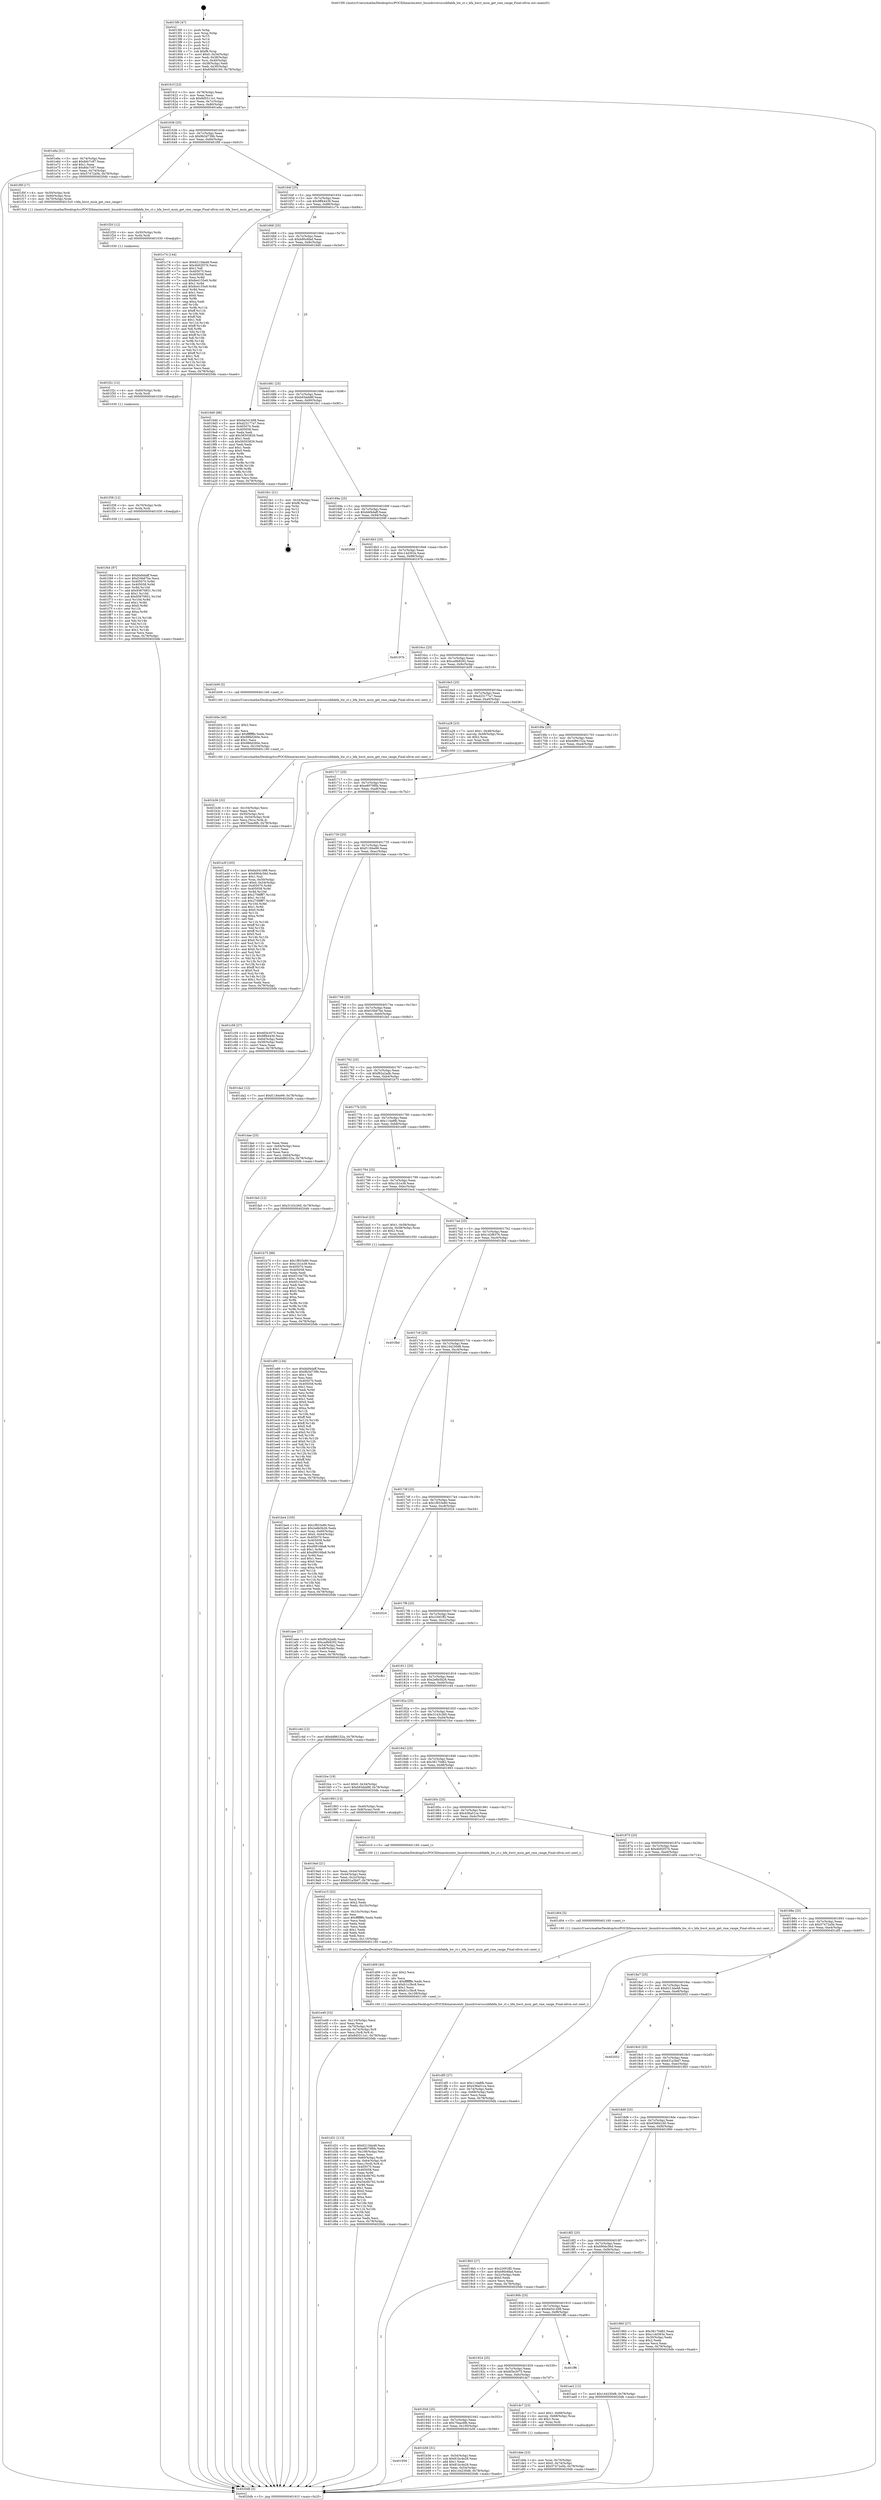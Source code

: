 digraph "0x4015f0" {
  label = "0x4015f0 (/mnt/c/Users/mathe/Desktop/tcc/POCII/binaries/extr_linuxdriversscsibfabfa_hw_ct.c_bfa_hwct_msix_get_rme_range_Final-ollvm.out::main(0))"
  labelloc = "t"
  node[shape=record]

  Entry [label="",width=0.3,height=0.3,shape=circle,fillcolor=black,style=filled]
  "0x40161f" [label="{
     0x40161f [23]\l
     | [instrs]\l
     &nbsp;&nbsp;0x40161f \<+3\>: mov -0x78(%rbp),%eax\l
     &nbsp;&nbsp;0x401622 \<+2\>: mov %eax,%ecx\l
     &nbsp;&nbsp;0x401624 \<+6\>: sub $0x8d5511e1,%ecx\l
     &nbsp;&nbsp;0x40162a \<+3\>: mov %eax,-0x7c(%rbp)\l
     &nbsp;&nbsp;0x40162d \<+3\>: mov %ecx,-0x80(%rbp)\l
     &nbsp;&nbsp;0x401630 \<+6\>: je 0000000000401e6a \<main+0x87a\>\l
  }"]
  "0x401e6a" [label="{
     0x401e6a [31]\l
     | [instrs]\l
     &nbsp;&nbsp;0x401e6a \<+3\>: mov -0x74(%rbp),%eax\l
     &nbsp;&nbsp;0x401e6d \<+5\>: add $0x8dc7c87,%eax\l
     &nbsp;&nbsp;0x401e72 \<+3\>: add $0x1,%eax\l
     &nbsp;&nbsp;0x401e75 \<+5\>: sub $0x8dc7c87,%eax\l
     &nbsp;&nbsp;0x401e7a \<+3\>: mov %eax,-0x74(%rbp)\l
     &nbsp;&nbsp;0x401e7d \<+7\>: movl $0x57472a5b,-0x78(%rbp)\l
     &nbsp;&nbsp;0x401e84 \<+5\>: jmp 00000000004020db \<main+0xaeb\>\l
  }"]
  "0x401636" [label="{
     0x401636 [25]\l
     | [instrs]\l
     &nbsp;&nbsp;0x401636 \<+5\>: jmp 000000000040163b \<main+0x4b\>\l
     &nbsp;&nbsp;0x40163b \<+3\>: mov -0x7c(%rbp),%eax\l
     &nbsp;&nbsp;0x40163e \<+5\>: sub $0x9b3d739b,%eax\l
     &nbsp;&nbsp;0x401643 \<+6\>: mov %eax,-0x84(%rbp)\l
     &nbsp;&nbsp;0x401649 \<+6\>: je 0000000000401f0f \<main+0x91f\>\l
  }"]
  Exit [label="",width=0.3,height=0.3,shape=circle,fillcolor=black,style=filled,peripheries=2]
  "0x401f0f" [label="{
     0x401f0f [17]\l
     | [instrs]\l
     &nbsp;&nbsp;0x401f0f \<+4\>: mov -0x50(%rbp),%rdi\l
     &nbsp;&nbsp;0x401f13 \<+4\>: mov -0x60(%rbp),%rsi\l
     &nbsp;&nbsp;0x401f17 \<+4\>: mov -0x70(%rbp),%rdx\l
     &nbsp;&nbsp;0x401f1b \<+5\>: call 00000000004015c0 \<bfa_hwct_msix_get_rme_range\>\l
     | [calls]\l
     &nbsp;&nbsp;0x4015c0 \{1\} (/mnt/c/Users/mathe/Desktop/tcc/POCII/binaries/extr_linuxdriversscsibfabfa_hw_ct.c_bfa_hwct_msix_get_rme_range_Final-ollvm.out::bfa_hwct_msix_get_rme_range)\l
  }"]
  "0x40164f" [label="{
     0x40164f [25]\l
     | [instrs]\l
     &nbsp;&nbsp;0x40164f \<+5\>: jmp 0000000000401654 \<main+0x64\>\l
     &nbsp;&nbsp;0x401654 \<+3\>: mov -0x7c(%rbp),%eax\l
     &nbsp;&nbsp;0x401657 \<+5\>: sub $0x9ff44439,%eax\l
     &nbsp;&nbsp;0x40165c \<+6\>: mov %eax,-0x88(%rbp)\l
     &nbsp;&nbsp;0x401662 \<+6\>: je 0000000000401c74 \<main+0x684\>\l
  }"]
  "0x401f44" [label="{
     0x401f44 [97]\l
     | [instrs]\l
     &nbsp;&nbsp;0x401f44 \<+5\>: mov $0xbbf4daff,%eax\l
     &nbsp;&nbsp;0x401f49 \<+5\>: mov $0xf16b67be,%ecx\l
     &nbsp;&nbsp;0x401f4e \<+8\>: mov 0x405070,%r8d\l
     &nbsp;&nbsp;0x401f56 \<+8\>: mov 0x405058,%r9d\l
     &nbsp;&nbsp;0x401f5e \<+3\>: mov %r8d,%r10d\l
     &nbsp;&nbsp;0x401f61 \<+7\>: add $0x93870851,%r10d\l
     &nbsp;&nbsp;0x401f68 \<+4\>: sub $0x1,%r10d\l
     &nbsp;&nbsp;0x401f6c \<+7\>: sub $0x93870851,%r10d\l
     &nbsp;&nbsp;0x401f73 \<+4\>: imul %r10d,%r8d\l
     &nbsp;&nbsp;0x401f77 \<+4\>: and $0x1,%r8d\l
     &nbsp;&nbsp;0x401f7b \<+4\>: cmp $0x0,%r8d\l
     &nbsp;&nbsp;0x401f7f \<+4\>: sete %r11b\l
     &nbsp;&nbsp;0x401f83 \<+4\>: cmp $0xa,%r9d\l
     &nbsp;&nbsp;0x401f87 \<+3\>: setl %bl\l
     &nbsp;&nbsp;0x401f8a \<+3\>: mov %r11b,%r14b\l
     &nbsp;&nbsp;0x401f8d \<+3\>: and %bl,%r14b\l
     &nbsp;&nbsp;0x401f90 \<+3\>: xor %bl,%r11b\l
     &nbsp;&nbsp;0x401f93 \<+3\>: or %r11b,%r14b\l
     &nbsp;&nbsp;0x401f96 \<+4\>: test $0x1,%r14b\l
     &nbsp;&nbsp;0x401f9a \<+3\>: cmovne %ecx,%eax\l
     &nbsp;&nbsp;0x401f9d \<+3\>: mov %eax,-0x78(%rbp)\l
     &nbsp;&nbsp;0x401fa0 \<+5\>: jmp 00000000004020db \<main+0xaeb\>\l
  }"]
  "0x401c74" [label="{
     0x401c74 [144]\l
     | [instrs]\l
     &nbsp;&nbsp;0x401c74 \<+5\>: mov $0x6213da48,%eax\l
     &nbsp;&nbsp;0x401c79 \<+5\>: mov $0x4b92f37b,%ecx\l
     &nbsp;&nbsp;0x401c7e \<+2\>: mov $0x1,%dl\l
     &nbsp;&nbsp;0x401c80 \<+7\>: mov 0x405070,%esi\l
     &nbsp;&nbsp;0x401c87 \<+7\>: mov 0x405058,%edi\l
     &nbsp;&nbsp;0x401c8e \<+3\>: mov %esi,%r8d\l
     &nbsp;&nbsp;0x401c91 \<+7\>: sub $0x8e4155e9,%r8d\l
     &nbsp;&nbsp;0x401c98 \<+4\>: sub $0x1,%r8d\l
     &nbsp;&nbsp;0x401c9c \<+7\>: add $0x8e4155e9,%r8d\l
     &nbsp;&nbsp;0x401ca3 \<+4\>: imul %r8d,%esi\l
     &nbsp;&nbsp;0x401ca7 \<+3\>: and $0x1,%esi\l
     &nbsp;&nbsp;0x401caa \<+3\>: cmp $0x0,%esi\l
     &nbsp;&nbsp;0x401cad \<+4\>: sete %r9b\l
     &nbsp;&nbsp;0x401cb1 \<+3\>: cmp $0xa,%edi\l
     &nbsp;&nbsp;0x401cb4 \<+4\>: setl %r10b\l
     &nbsp;&nbsp;0x401cb8 \<+3\>: mov %r9b,%r11b\l
     &nbsp;&nbsp;0x401cbb \<+4\>: xor $0xff,%r11b\l
     &nbsp;&nbsp;0x401cbf \<+3\>: mov %r10b,%bl\l
     &nbsp;&nbsp;0x401cc2 \<+3\>: xor $0xff,%bl\l
     &nbsp;&nbsp;0x401cc5 \<+3\>: xor $0x1,%dl\l
     &nbsp;&nbsp;0x401cc8 \<+3\>: mov %r11b,%r14b\l
     &nbsp;&nbsp;0x401ccb \<+4\>: and $0xff,%r14b\l
     &nbsp;&nbsp;0x401ccf \<+3\>: and %dl,%r9b\l
     &nbsp;&nbsp;0x401cd2 \<+3\>: mov %bl,%r15b\l
     &nbsp;&nbsp;0x401cd5 \<+4\>: and $0xff,%r15b\l
     &nbsp;&nbsp;0x401cd9 \<+3\>: and %dl,%r10b\l
     &nbsp;&nbsp;0x401cdc \<+3\>: or %r9b,%r14b\l
     &nbsp;&nbsp;0x401cdf \<+3\>: or %r10b,%r15b\l
     &nbsp;&nbsp;0x401ce2 \<+3\>: xor %r15b,%r14b\l
     &nbsp;&nbsp;0x401ce5 \<+3\>: or %bl,%r11b\l
     &nbsp;&nbsp;0x401ce8 \<+4\>: xor $0xff,%r11b\l
     &nbsp;&nbsp;0x401cec \<+3\>: or $0x1,%dl\l
     &nbsp;&nbsp;0x401cef \<+3\>: and %dl,%r11b\l
     &nbsp;&nbsp;0x401cf2 \<+3\>: or %r11b,%r14b\l
     &nbsp;&nbsp;0x401cf5 \<+4\>: test $0x1,%r14b\l
     &nbsp;&nbsp;0x401cf9 \<+3\>: cmovne %ecx,%eax\l
     &nbsp;&nbsp;0x401cfc \<+3\>: mov %eax,-0x78(%rbp)\l
     &nbsp;&nbsp;0x401cff \<+5\>: jmp 00000000004020db \<main+0xaeb\>\l
  }"]
  "0x401668" [label="{
     0x401668 [25]\l
     | [instrs]\l
     &nbsp;&nbsp;0x401668 \<+5\>: jmp 000000000040166d \<main+0x7d\>\l
     &nbsp;&nbsp;0x40166d \<+3\>: mov -0x7c(%rbp),%eax\l
     &nbsp;&nbsp;0x401670 \<+5\>: sub $0xb90c6fad,%eax\l
     &nbsp;&nbsp;0x401675 \<+6\>: mov %eax,-0x8c(%rbp)\l
     &nbsp;&nbsp;0x40167b \<+6\>: je 00000000004019d0 \<main+0x3e0\>\l
  }"]
  "0x401f38" [label="{
     0x401f38 [12]\l
     | [instrs]\l
     &nbsp;&nbsp;0x401f38 \<+4\>: mov -0x70(%rbp),%rdx\l
     &nbsp;&nbsp;0x401f3c \<+3\>: mov %rdx,%rdi\l
     &nbsp;&nbsp;0x401f3f \<+5\>: call 0000000000401030 \<free@plt\>\l
     | [calls]\l
     &nbsp;&nbsp;0x401030 \{1\} (unknown)\l
  }"]
  "0x4019d0" [label="{
     0x4019d0 [88]\l
     | [instrs]\l
     &nbsp;&nbsp;0x4019d0 \<+5\>: mov $0x6a541498,%eax\l
     &nbsp;&nbsp;0x4019d5 \<+5\>: mov $0xd23177a7,%ecx\l
     &nbsp;&nbsp;0x4019da \<+7\>: mov 0x405070,%edx\l
     &nbsp;&nbsp;0x4019e1 \<+7\>: mov 0x405058,%esi\l
     &nbsp;&nbsp;0x4019e8 \<+2\>: mov %edx,%edi\l
     &nbsp;&nbsp;0x4019ea \<+6\>: add $0x56503829,%edi\l
     &nbsp;&nbsp;0x4019f0 \<+3\>: sub $0x1,%edi\l
     &nbsp;&nbsp;0x4019f3 \<+6\>: sub $0x56503829,%edi\l
     &nbsp;&nbsp;0x4019f9 \<+3\>: imul %edi,%edx\l
     &nbsp;&nbsp;0x4019fc \<+3\>: and $0x1,%edx\l
     &nbsp;&nbsp;0x4019ff \<+3\>: cmp $0x0,%edx\l
     &nbsp;&nbsp;0x401a02 \<+4\>: sete %r8b\l
     &nbsp;&nbsp;0x401a06 \<+3\>: cmp $0xa,%esi\l
     &nbsp;&nbsp;0x401a09 \<+4\>: setl %r9b\l
     &nbsp;&nbsp;0x401a0d \<+3\>: mov %r8b,%r10b\l
     &nbsp;&nbsp;0x401a10 \<+3\>: and %r9b,%r10b\l
     &nbsp;&nbsp;0x401a13 \<+3\>: xor %r9b,%r8b\l
     &nbsp;&nbsp;0x401a16 \<+3\>: or %r8b,%r10b\l
     &nbsp;&nbsp;0x401a19 \<+4\>: test $0x1,%r10b\l
     &nbsp;&nbsp;0x401a1d \<+3\>: cmovne %ecx,%eax\l
     &nbsp;&nbsp;0x401a20 \<+3\>: mov %eax,-0x78(%rbp)\l
     &nbsp;&nbsp;0x401a23 \<+5\>: jmp 00000000004020db \<main+0xaeb\>\l
  }"]
  "0x401681" [label="{
     0x401681 [25]\l
     | [instrs]\l
     &nbsp;&nbsp;0x401681 \<+5\>: jmp 0000000000401686 \<main+0x96\>\l
     &nbsp;&nbsp;0x401686 \<+3\>: mov -0x7c(%rbp),%eax\l
     &nbsp;&nbsp;0x401689 \<+5\>: sub $0xb93ddd8f,%eax\l
     &nbsp;&nbsp;0x40168e \<+6\>: mov %eax,-0x90(%rbp)\l
     &nbsp;&nbsp;0x401694 \<+6\>: je 0000000000401fe1 \<main+0x9f1\>\l
  }"]
  "0x401f2c" [label="{
     0x401f2c [12]\l
     | [instrs]\l
     &nbsp;&nbsp;0x401f2c \<+4\>: mov -0x60(%rbp),%rdx\l
     &nbsp;&nbsp;0x401f30 \<+3\>: mov %rdx,%rdi\l
     &nbsp;&nbsp;0x401f33 \<+5\>: call 0000000000401030 \<free@plt\>\l
     | [calls]\l
     &nbsp;&nbsp;0x401030 \{1\} (unknown)\l
  }"]
  "0x401fe1" [label="{
     0x401fe1 [21]\l
     | [instrs]\l
     &nbsp;&nbsp;0x401fe1 \<+3\>: mov -0x34(%rbp),%eax\l
     &nbsp;&nbsp;0x401fe4 \<+7\>: add $0xf8,%rsp\l
     &nbsp;&nbsp;0x401feb \<+1\>: pop %rbx\l
     &nbsp;&nbsp;0x401fec \<+2\>: pop %r12\l
     &nbsp;&nbsp;0x401fee \<+2\>: pop %r13\l
     &nbsp;&nbsp;0x401ff0 \<+2\>: pop %r14\l
     &nbsp;&nbsp;0x401ff2 \<+2\>: pop %r15\l
     &nbsp;&nbsp;0x401ff4 \<+1\>: pop %rbp\l
     &nbsp;&nbsp;0x401ff5 \<+1\>: ret\l
  }"]
  "0x40169a" [label="{
     0x40169a [25]\l
     | [instrs]\l
     &nbsp;&nbsp;0x40169a \<+5\>: jmp 000000000040169f \<main+0xaf\>\l
     &nbsp;&nbsp;0x40169f \<+3\>: mov -0x7c(%rbp),%eax\l
     &nbsp;&nbsp;0x4016a2 \<+5\>: sub $0xbbf4daff,%eax\l
     &nbsp;&nbsp;0x4016a7 \<+6\>: mov %eax,-0x94(%rbp)\l
     &nbsp;&nbsp;0x4016ad \<+6\>: je 000000000040209f \<main+0xaaf\>\l
  }"]
  "0x401f20" [label="{
     0x401f20 [12]\l
     | [instrs]\l
     &nbsp;&nbsp;0x401f20 \<+4\>: mov -0x50(%rbp),%rdx\l
     &nbsp;&nbsp;0x401f24 \<+3\>: mov %rdx,%rdi\l
     &nbsp;&nbsp;0x401f27 \<+5\>: call 0000000000401030 \<free@plt\>\l
     | [calls]\l
     &nbsp;&nbsp;0x401030 \{1\} (unknown)\l
  }"]
  "0x40209f" [label="{
     0x40209f\l
  }", style=dashed]
  "0x4016b3" [label="{
     0x4016b3 [25]\l
     | [instrs]\l
     &nbsp;&nbsp;0x4016b3 \<+5\>: jmp 00000000004016b8 \<main+0xc8\>\l
     &nbsp;&nbsp;0x4016b8 \<+3\>: mov -0x7c(%rbp),%eax\l
     &nbsp;&nbsp;0x4016bb \<+5\>: sub $0xc14d363e,%eax\l
     &nbsp;&nbsp;0x4016c0 \<+6\>: mov %eax,-0x98(%rbp)\l
     &nbsp;&nbsp;0x4016c6 \<+6\>: je 000000000040197b \<main+0x38b\>\l
  }"]
  "0x401e49" [label="{
     0x401e49 [33]\l
     | [instrs]\l
     &nbsp;&nbsp;0x401e49 \<+6\>: mov -0x110(%rbp),%ecx\l
     &nbsp;&nbsp;0x401e4f \<+3\>: imul %eax,%ecx\l
     &nbsp;&nbsp;0x401e52 \<+4\>: mov -0x70(%rbp),%r8\l
     &nbsp;&nbsp;0x401e56 \<+4\>: movslq -0x74(%rbp),%r9\l
     &nbsp;&nbsp;0x401e5a \<+4\>: mov %ecx,(%r8,%r9,4)\l
     &nbsp;&nbsp;0x401e5e \<+7\>: movl $0x8d5511e1,-0x78(%rbp)\l
     &nbsp;&nbsp;0x401e65 \<+5\>: jmp 00000000004020db \<main+0xaeb\>\l
  }"]
  "0x40197b" [label="{
     0x40197b\l
  }", style=dashed]
  "0x4016cc" [label="{
     0x4016cc [25]\l
     | [instrs]\l
     &nbsp;&nbsp;0x4016cc \<+5\>: jmp 00000000004016d1 \<main+0xe1\>\l
     &nbsp;&nbsp;0x4016d1 \<+3\>: mov -0x7c(%rbp),%eax\l
     &nbsp;&nbsp;0x4016d4 \<+5\>: sub $0xca9b8292,%eax\l
     &nbsp;&nbsp;0x4016d9 \<+6\>: mov %eax,-0x9c(%rbp)\l
     &nbsp;&nbsp;0x4016df \<+6\>: je 0000000000401b09 \<main+0x519\>\l
  }"]
  "0x401e15" [label="{
     0x401e15 [52]\l
     | [instrs]\l
     &nbsp;&nbsp;0x401e15 \<+2\>: xor %ecx,%ecx\l
     &nbsp;&nbsp;0x401e17 \<+5\>: mov $0x2,%edx\l
     &nbsp;&nbsp;0x401e1c \<+6\>: mov %edx,-0x10c(%rbp)\l
     &nbsp;&nbsp;0x401e22 \<+1\>: cltd\l
     &nbsp;&nbsp;0x401e23 \<+6\>: mov -0x10c(%rbp),%esi\l
     &nbsp;&nbsp;0x401e29 \<+2\>: idiv %esi\l
     &nbsp;&nbsp;0x401e2b \<+6\>: imul $0xfffffffe,%edx,%edx\l
     &nbsp;&nbsp;0x401e31 \<+2\>: mov %ecx,%edi\l
     &nbsp;&nbsp;0x401e33 \<+2\>: sub %edx,%edi\l
     &nbsp;&nbsp;0x401e35 \<+2\>: mov %ecx,%edx\l
     &nbsp;&nbsp;0x401e37 \<+3\>: sub $0x1,%edx\l
     &nbsp;&nbsp;0x401e3a \<+2\>: add %edx,%edi\l
     &nbsp;&nbsp;0x401e3c \<+2\>: sub %edi,%ecx\l
     &nbsp;&nbsp;0x401e3e \<+6\>: mov %ecx,-0x110(%rbp)\l
     &nbsp;&nbsp;0x401e44 \<+5\>: call 0000000000401160 \<next_i\>\l
     | [calls]\l
     &nbsp;&nbsp;0x401160 \{1\} (/mnt/c/Users/mathe/Desktop/tcc/POCII/binaries/extr_linuxdriversscsibfabfa_hw_ct.c_bfa_hwct_msix_get_rme_range_Final-ollvm.out::next_i)\l
  }"]
  "0x401b09" [label="{
     0x401b09 [5]\l
     | [instrs]\l
     &nbsp;&nbsp;0x401b09 \<+5\>: call 0000000000401160 \<next_i\>\l
     | [calls]\l
     &nbsp;&nbsp;0x401160 \{1\} (/mnt/c/Users/mathe/Desktop/tcc/POCII/binaries/extr_linuxdriversscsibfabfa_hw_ct.c_bfa_hwct_msix_get_rme_range_Final-ollvm.out::next_i)\l
  }"]
  "0x4016e5" [label="{
     0x4016e5 [25]\l
     | [instrs]\l
     &nbsp;&nbsp;0x4016e5 \<+5\>: jmp 00000000004016ea \<main+0xfa\>\l
     &nbsp;&nbsp;0x4016ea \<+3\>: mov -0x7c(%rbp),%eax\l
     &nbsp;&nbsp;0x4016ed \<+5\>: sub $0xd23177a7,%eax\l
     &nbsp;&nbsp;0x4016f2 \<+6\>: mov %eax,-0xa0(%rbp)\l
     &nbsp;&nbsp;0x4016f8 \<+6\>: je 0000000000401a28 \<main+0x438\>\l
  }"]
  "0x401dde" [label="{
     0x401dde [23]\l
     | [instrs]\l
     &nbsp;&nbsp;0x401dde \<+4\>: mov %rax,-0x70(%rbp)\l
     &nbsp;&nbsp;0x401de2 \<+7\>: movl $0x0,-0x74(%rbp)\l
     &nbsp;&nbsp;0x401de9 \<+7\>: movl $0x57472a5b,-0x78(%rbp)\l
     &nbsp;&nbsp;0x401df0 \<+5\>: jmp 00000000004020db \<main+0xaeb\>\l
  }"]
  "0x401a28" [label="{
     0x401a28 [23]\l
     | [instrs]\l
     &nbsp;&nbsp;0x401a28 \<+7\>: movl $0x1,-0x48(%rbp)\l
     &nbsp;&nbsp;0x401a2f \<+4\>: movslq -0x48(%rbp),%rax\l
     &nbsp;&nbsp;0x401a33 \<+4\>: shl $0x2,%rax\l
     &nbsp;&nbsp;0x401a37 \<+3\>: mov %rax,%rdi\l
     &nbsp;&nbsp;0x401a3a \<+5\>: call 0000000000401050 \<malloc@plt\>\l
     | [calls]\l
     &nbsp;&nbsp;0x401050 \{1\} (unknown)\l
  }"]
  "0x4016fe" [label="{
     0x4016fe [25]\l
     | [instrs]\l
     &nbsp;&nbsp;0x4016fe \<+5\>: jmp 0000000000401703 \<main+0x113\>\l
     &nbsp;&nbsp;0x401703 \<+3\>: mov -0x7c(%rbp),%eax\l
     &nbsp;&nbsp;0x401706 \<+5\>: sub $0xdd86152a,%eax\l
     &nbsp;&nbsp;0x40170b \<+6\>: mov %eax,-0xa4(%rbp)\l
     &nbsp;&nbsp;0x401711 \<+6\>: je 0000000000401c59 \<main+0x669\>\l
  }"]
  "0x401d31" [label="{
     0x401d31 [113]\l
     | [instrs]\l
     &nbsp;&nbsp;0x401d31 \<+5\>: mov $0x6213da48,%ecx\l
     &nbsp;&nbsp;0x401d36 \<+5\>: mov $0xe8070f0b,%edx\l
     &nbsp;&nbsp;0x401d3b \<+6\>: mov -0x108(%rbp),%esi\l
     &nbsp;&nbsp;0x401d41 \<+3\>: imul %eax,%esi\l
     &nbsp;&nbsp;0x401d44 \<+4\>: mov -0x60(%rbp),%rdi\l
     &nbsp;&nbsp;0x401d48 \<+4\>: movslq -0x64(%rbp),%r8\l
     &nbsp;&nbsp;0x401d4c \<+4\>: mov %esi,(%rdi,%r8,4)\l
     &nbsp;&nbsp;0x401d50 \<+7\>: mov 0x405070,%eax\l
     &nbsp;&nbsp;0x401d57 \<+7\>: mov 0x405058,%esi\l
     &nbsp;&nbsp;0x401d5e \<+3\>: mov %eax,%r9d\l
     &nbsp;&nbsp;0x401d61 \<+7\>: sub $0x54c6b762,%r9d\l
     &nbsp;&nbsp;0x401d68 \<+4\>: sub $0x1,%r9d\l
     &nbsp;&nbsp;0x401d6c \<+7\>: add $0x54c6b762,%r9d\l
     &nbsp;&nbsp;0x401d73 \<+4\>: imul %r9d,%eax\l
     &nbsp;&nbsp;0x401d77 \<+3\>: and $0x1,%eax\l
     &nbsp;&nbsp;0x401d7a \<+3\>: cmp $0x0,%eax\l
     &nbsp;&nbsp;0x401d7d \<+4\>: sete %r10b\l
     &nbsp;&nbsp;0x401d81 \<+3\>: cmp $0xa,%esi\l
     &nbsp;&nbsp;0x401d84 \<+4\>: setl %r11b\l
     &nbsp;&nbsp;0x401d88 \<+3\>: mov %r10b,%bl\l
     &nbsp;&nbsp;0x401d8b \<+3\>: and %r11b,%bl\l
     &nbsp;&nbsp;0x401d8e \<+3\>: xor %r11b,%r10b\l
     &nbsp;&nbsp;0x401d91 \<+3\>: or %r10b,%bl\l
     &nbsp;&nbsp;0x401d94 \<+3\>: test $0x1,%bl\l
     &nbsp;&nbsp;0x401d97 \<+3\>: cmovne %edx,%ecx\l
     &nbsp;&nbsp;0x401d9a \<+3\>: mov %ecx,-0x78(%rbp)\l
     &nbsp;&nbsp;0x401d9d \<+5\>: jmp 00000000004020db \<main+0xaeb\>\l
  }"]
  "0x401c59" [label="{
     0x401c59 [27]\l
     | [instrs]\l
     &nbsp;&nbsp;0x401c59 \<+5\>: mov $0x6f3e3075,%eax\l
     &nbsp;&nbsp;0x401c5e \<+5\>: mov $0x9ff44439,%ecx\l
     &nbsp;&nbsp;0x401c63 \<+3\>: mov -0x64(%rbp),%edx\l
     &nbsp;&nbsp;0x401c66 \<+3\>: cmp -0x58(%rbp),%edx\l
     &nbsp;&nbsp;0x401c69 \<+3\>: cmovl %ecx,%eax\l
     &nbsp;&nbsp;0x401c6c \<+3\>: mov %eax,-0x78(%rbp)\l
     &nbsp;&nbsp;0x401c6f \<+5\>: jmp 00000000004020db \<main+0xaeb\>\l
  }"]
  "0x401717" [label="{
     0x401717 [25]\l
     | [instrs]\l
     &nbsp;&nbsp;0x401717 \<+5\>: jmp 000000000040171c \<main+0x12c\>\l
     &nbsp;&nbsp;0x40171c \<+3\>: mov -0x7c(%rbp),%eax\l
     &nbsp;&nbsp;0x40171f \<+5\>: sub $0xe8070f0b,%eax\l
     &nbsp;&nbsp;0x401724 \<+6\>: mov %eax,-0xa8(%rbp)\l
     &nbsp;&nbsp;0x40172a \<+6\>: je 0000000000401da2 \<main+0x7b2\>\l
  }"]
  "0x401d09" [label="{
     0x401d09 [40]\l
     | [instrs]\l
     &nbsp;&nbsp;0x401d09 \<+5\>: mov $0x2,%ecx\l
     &nbsp;&nbsp;0x401d0e \<+1\>: cltd\l
     &nbsp;&nbsp;0x401d0f \<+2\>: idiv %ecx\l
     &nbsp;&nbsp;0x401d11 \<+6\>: imul $0xfffffffe,%edx,%ecx\l
     &nbsp;&nbsp;0x401d17 \<+6\>: sub $0xfc1c3bc8,%ecx\l
     &nbsp;&nbsp;0x401d1d \<+3\>: add $0x1,%ecx\l
     &nbsp;&nbsp;0x401d20 \<+6\>: add $0xfc1c3bc8,%ecx\l
     &nbsp;&nbsp;0x401d26 \<+6\>: mov %ecx,-0x108(%rbp)\l
     &nbsp;&nbsp;0x401d2c \<+5\>: call 0000000000401160 \<next_i\>\l
     | [calls]\l
     &nbsp;&nbsp;0x401160 \{1\} (/mnt/c/Users/mathe/Desktop/tcc/POCII/binaries/extr_linuxdriversscsibfabfa_hw_ct.c_bfa_hwct_msix_get_rme_range_Final-ollvm.out::next_i)\l
  }"]
  "0x401da2" [label="{
     0x401da2 [12]\l
     | [instrs]\l
     &nbsp;&nbsp;0x401da2 \<+7\>: movl $0xf1184e99,-0x78(%rbp)\l
     &nbsp;&nbsp;0x401da9 \<+5\>: jmp 00000000004020db \<main+0xaeb\>\l
  }"]
  "0x401730" [label="{
     0x401730 [25]\l
     | [instrs]\l
     &nbsp;&nbsp;0x401730 \<+5\>: jmp 0000000000401735 \<main+0x145\>\l
     &nbsp;&nbsp;0x401735 \<+3\>: mov -0x7c(%rbp),%eax\l
     &nbsp;&nbsp;0x401738 \<+5\>: sub $0xf1184e99,%eax\l
     &nbsp;&nbsp;0x40173d \<+6\>: mov %eax,-0xac(%rbp)\l
     &nbsp;&nbsp;0x401743 \<+6\>: je 0000000000401dae \<main+0x7be\>\l
  }"]
  "0x401be4" [label="{
     0x401be4 [105]\l
     | [instrs]\l
     &nbsp;&nbsp;0x401be4 \<+5\>: mov $0x1f833e80,%ecx\l
     &nbsp;&nbsp;0x401be9 \<+5\>: mov $0x2e6b5b26,%edx\l
     &nbsp;&nbsp;0x401bee \<+4\>: mov %rax,-0x60(%rbp)\l
     &nbsp;&nbsp;0x401bf2 \<+7\>: movl $0x0,-0x64(%rbp)\l
     &nbsp;&nbsp;0x401bf9 \<+7\>: mov 0x405070,%esi\l
     &nbsp;&nbsp;0x401c00 \<+8\>: mov 0x405058,%r8d\l
     &nbsp;&nbsp;0x401c08 \<+3\>: mov %esi,%r9d\l
     &nbsp;&nbsp;0x401c0b \<+7\>: sub $0xd99168a8,%r9d\l
     &nbsp;&nbsp;0x401c12 \<+4\>: sub $0x1,%r9d\l
     &nbsp;&nbsp;0x401c16 \<+7\>: add $0xd99168a8,%r9d\l
     &nbsp;&nbsp;0x401c1d \<+4\>: imul %r9d,%esi\l
     &nbsp;&nbsp;0x401c21 \<+3\>: and $0x1,%esi\l
     &nbsp;&nbsp;0x401c24 \<+3\>: cmp $0x0,%esi\l
     &nbsp;&nbsp;0x401c27 \<+4\>: sete %r10b\l
     &nbsp;&nbsp;0x401c2b \<+4\>: cmp $0xa,%r8d\l
     &nbsp;&nbsp;0x401c2f \<+4\>: setl %r11b\l
     &nbsp;&nbsp;0x401c33 \<+3\>: mov %r10b,%bl\l
     &nbsp;&nbsp;0x401c36 \<+3\>: and %r11b,%bl\l
     &nbsp;&nbsp;0x401c39 \<+3\>: xor %r11b,%r10b\l
     &nbsp;&nbsp;0x401c3c \<+3\>: or %r10b,%bl\l
     &nbsp;&nbsp;0x401c3f \<+3\>: test $0x1,%bl\l
     &nbsp;&nbsp;0x401c42 \<+3\>: cmovne %edx,%ecx\l
     &nbsp;&nbsp;0x401c45 \<+3\>: mov %ecx,-0x78(%rbp)\l
     &nbsp;&nbsp;0x401c48 \<+5\>: jmp 00000000004020db \<main+0xaeb\>\l
  }"]
  "0x401dae" [label="{
     0x401dae [25]\l
     | [instrs]\l
     &nbsp;&nbsp;0x401dae \<+2\>: xor %eax,%eax\l
     &nbsp;&nbsp;0x401db0 \<+3\>: mov -0x64(%rbp),%ecx\l
     &nbsp;&nbsp;0x401db3 \<+3\>: sub $0x1,%eax\l
     &nbsp;&nbsp;0x401db6 \<+2\>: sub %eax,%ecx\l
     &nbsp;&nbsp;0x401db8 \<+3\>: mov %ecx,-0x64(%rbp)\l
     &nbsp;&nbsp;0x401dbb \<+7\>: movl $0xdd86152a,-0x78(%rbp)\l
     &nbsp;&nbsp;0x401dc2 \<+5\>: jmp 00000000004020db \<main+0xaeb\>\l
  }"]
  "0x401749" [label="{
     0x401749 [25]\l
     | [instrs]\l
     &nbsp;&nbsp;0x401749 \<+5\>: jmp 000000000040174e \<main+0x15e\>\l
     &nbsp;&nbsp;0x40174e \<+3\>: mov -0x7c(%rbp),%eax\l
     &nbsp;&nbsp;0x401751 \<+5\>: sub $0xf16b67be,%eax\l
     &nbsp;&nbsp;0x401756 \<+6\>: mov %eax,-0xb0(%rbp)\l
     &nbsp;&nbsp;0x40175c \<+6\>: je 0000000000401fa5 \<main+0x9b5\>\l
  }"]
  "0x401956" [label="{
     0x401956\l
  }", style=dashed]
  "0x401fa5" [label="{
     0x401fa5 [12]\l
     | [instrs]\l
     &nbsp;&nbsp;0x401fa5 \<+7\>: movl $0x3143c260,-0x78(%rbp)\l
     &nbsp;&nbsp;0x401fac \<+5\>: jmp 00000000004020db \<main+0xaeb\>\l
  }"]
  "0x401762" [label="{
     0x401762 [25]\l
     | [instrs]\l
     &nbsp;&nbsp;0x401762 \<+5\>: jmp 0000000000401767 \<main+0x177\>\l
     &nbsp;&nbsp;0x401767 \<+3\>: mov -0x7c(%rbp),%eax\l
     &nbsp;&nbsp;0x40176a \<+5\>: sub $0xf92a2adb,%eax\l
     &nbsp;&nbsp;0x40176f \<+6\>: mov %eax,-0xb4(%rbp)\l
     &nbsp;&nbsp;0x401775 \<+6\>: je 0000000000401b75 \<main+0x585\>\l
  }"]
  "0x401b56" [label="{
     0x401b56 [31]\l
     | [instrs]\l
     &nbsp;&nbsp;0x401b56 \<+3\>: mov -0x54(%rbp),%eax\l
     &nbsp;&nbsp;0x401b59 \<+5\>: sub $0x81bc4e28,%eax\l
     &nbsp;&nbsp;0x401b5e \<+3\>: add $0x1,%eax\l
     &nbsp;&nbsp;0x401b61 \<+5\>: add $0x81bc4e28,%eax\l
     &nbsp;&nbsp;0x401b66 \<+3\>: mov %eax,-0x54(%rbp)\l
     &nbsp;&nbsp;0x401b69 \<+7\>: movl $0x144230d8,-0x78(%rbp)\l
     &nbsp;&nbsp;0x401b70 \<+5\>: jmp 00000000004020db \<main+0xaeb\>\l
  }"]
  "0x401b75" [label="{
     0x401b75 [88]\l
     | [instrs]\l
     &nbsp;&nbsp;0x401b75 \<+5\>: mov $0x1f833e80,%eax\l
     &nbsp;&nbsp;0x401b7a \<+5\>: mov $0xc1b1e38,%ecx\l
     &nbsp;&nbsp;0x401b7f \<+7\>: mov 0x405070,%edx\l
     &nbsp;&nbsp;0x401b86 \<+7\>: mov 0x405058,%esi\l
     &nbsp;&nbsp;0x401b8d \<+2\>: mov %edx,%edi\l
     &nbsp;&nbsp;0x401b8f \<+6\>: add $0x6510e75b,%edi\l
     &nbsp;&nbsp;0x401b95 \<+3\>: sub $0x1,%edi\l
     &nbsp;&nbsp;0x401b98 \<+6\>: sub $0x6510e75b,%edi\l
     &nbsp;&nbsp;0x401b9e \<+3\>: imul %edi,%edx\l
     &nbsp;&nbsp;0x401ba1 \<+3\>: and $0x1,%edx\l
     &nbsp;&nbsp;0x401ba4 \<+3\>: cmp $0x0,%edx\l
     &nbsp;&nbsp;0x401ba7 \<+4\>: sete %r8b\l
     &nbsp;&nbsp;0x401bab \<+3\>: cmp $0xa,%esi\l
     &nbsp;&nbsp;0x401bae \<+4\>: setl %r9b\l
     &nbsp;&nbsp;0x401bb2 \<+3\>: mov %r8b,%r10b\l
     &nbsp;&nbsp;0x401bb5 \<+3\>: and %r9b,%r10b\l
     &nbsp;&nbsp;0x401bb8 \<+3\>: xor %r9b,%r8b\l
     &nbsp;&nbsp;0x401bbb \<+3\>: or %r8b,%r10b\l
     &nbsp;&nbsp;0x401bbe \<+4\>: test $0x1,%r10b\l
     &nbsp;&nbsp;0x401bc2 \<+3\>: cmovne %ecx,%eax\l
     &nbsp;&nbsp;0x401bc5 \<+3\>: mov %eax,-0x78(%rbp)\l
     &nbsp;&nbsp;0x401bc8 \<+5\>: jmp 00000000004020db \<main+0xaeb\>\l
  }"]
  "0x40177b" [label="{
     0x40177b [25]\l
     | [instrs]\l
     &nbsp;&nbsp;0x40177b \<+5\>: jmp 0000000000401780 \<main+0x190\>\l
     &nbsp;&nbsp;0x401780 \<+3\>: mov -0x7c(%rbp),%eax\l
     &nbsp;&nbsp;0x401783 \<+5\>: sub $0x114a8fb,%eax\l
     &nbsp;&nbsp;0x401788 \<+6\>: mov %eax,-0xb8(%rbp)\l
     &nbsp;&nbsp;0x40178e \<+6\>: je 0000000000401e89 \<main+0x899\>\l
  }"]
  "0x40193d" [label="{
     0x40193d [25]\l
     | [instrs]\l
     &nbsp;&nbsp;0x40193d \<+5\>: jmp 0000000000401942 \<main+0x352\>\l
     &nbsp;&nbsp;0x401942 \<+3\>: mov -0x7c(%rbp),%eax\l
     &nbsp;&nbsp;0x401945 \<+5\>: sub $0x75eac6fb,%eax\l
     &nbsp;&nbsp;0x40194a \<+6\>: mov %eax,-0x100(%rbp)\l
     &nbsp;&nbsp;0x401950 \<+6\>: je 0000000000401b56 \<main+0x566\>\l
  }"]
  "0x401e89" [label="{
     0x401e89 [134]\l
     | [instrs]\l
     &nbsp;&nbsp;0x401e89 \<+5\>: mov $0xbbf4daff,%eax\l
     &nbsp;&nbsp;0x401e8e \<+5\>: mov $0x9b3d739b,%ecx\l
     &nbsp;&nbsp;0x401e93 \<+2\>: mov $0x1,%dl\l
     &nbsp;&nbsp;0x401e95 \<+2\>: xor %esi,%esi\l
     &nbsp;&nbsp;0x401e97 \<+7\>: mov 0x405070,%edi\l
     &nbsp;&nbsp;0x401e9e \<+8\>: mov 0x405058,%r8d\l
     &nbsp;&nbsp;0x401ea6 \<+3\>: sub $0x1,%esi\l
     &nbsp;&nbsp;0x401ea9 \<+3\>: mov %edi,%r9d\l
     &nbsp;&nbsp;0x401eac \<+3\>: add %esi,%r9d\l
     &nbsp;&nbsp;0x401eaf \<+4\>: imul %r9d,%edi\l
     &nbsp;&nbsp;0x401eb3 \<+3\>: and $0x1,%edi\l
     &nbsp;&nbsp;0x401eb6 \<+3\>: cmp $0x0,%edi\l
     &nbsp;&nbsp;0x401eb9 \<+4\>: sete %r10b\l
     &nbsp;&nbsp;0x401ebd \<+4\>: cmp $0xa,%r8d\l
     &nbsp;&nbsp;0x401ec1 \<+4\>: setl %r11b\l
     &nbsp;&nbsp;0x401ec5 \<+3\>: mov %r10b,%bl\l
     &nbsp;&nbsp;0x401ec8 \<+3\>: xor $0xff,%bl\l
     &nbsp;&nbsp;0x401ecb \<+3\>: mov %r11b,%r14b\l
     &nbsp;&nbsp;0x401ece \<+4\>: xor $0xff,%r14b\l
     &nbsp;&nbsp;0x401ed2 \<+3\>: xor $0x0,%dl\l
     &nbsp;&nbsp;0x401ed5 \<+3\>: mov %bl,%r15b\l
     &nbsp;&nbsp;0x401ed8 \<+4\>: and $0x0,%r15b\l
     &nbsp;&nbsp;0x401edc \<+3\>: and %dl,%r10b\l
     &nbsp;&nbsp;0x401edf \<+3\>: mov %r14b,%r12b\l
     &nbsp;&nbsp;0x401ee2 \<+4\>: and $0x0,%r12b\l
     &nbsp;&nbsp;0x401ee6 \<+3\>: and %dl,%r11b\l
     &nbsp;&nbsp;0x401ee9 \<+3\>: or %r10b,%r15b\l
     &nbsp;&nbsp;0x401eec \<+3\>: or %r11b,%r12b\l
     &nbsp;&nbsp;0x401eef \<+3\>: xor %r12b,%r15b\l
     &nbsp;&nbsp;0x401ef2 \<+3\>: or %r14b,%bl\l
     &nbsp;&nbsp;0x401ef5 \<+3\>: xor $0xff,%bl\l
     &nbsp;&nbsp;0x401ef8 \<+3\>: or $0x0,%dl\l
     &nbsp;&nbsp;0x401efb \<+2\>: and %dl,%bl\l
     &nbsp;&nbsp;0x401efd \<+3\>: or %bl,%r15b\l
     &nbsp;&nbsp;0x401f00 \<+4\>: test $0x1,%r15b\l
     &nbsp;&nbsp;0x401f04 \<+3\>: cmovne %ecx,%eax\l
     &nbsp;&nbsp;0x401f07 \<+3\>: mov %eax,-0x78(%rbp)\l
     &nbsp;&nbsp;0x401f0a \<+5\>: jmp 00000000004020db \<main+0xaeb\>\l
  }"]
  "0x401794" [label="{
     0x401794 [25]\l
     | [instrs]\l
     &nbsp;&nbsp;0x401794 \<+5\>: jmp 0000000000401799 \<main+0x1a9\>\l
     &nbsp;&nbsp;0x401799 \<+3\>: mov -0x7c(%rbp),%eax\l
     &nbsp;&nbsp;0x40179c \<+5\>: sub $0xc1b1e38,%eax\l
     &nbsp;&nbsp;0x4017a1 \<+6\>: mov %eax,-0xbc(%rbp)\l
     &nbsp;&nbsp;0x4017a7 \<+6\>: je 0000000000401bcd \<main+0x5dd\>\l
  }"]
  "0x401dc7" [label="{
     0x401dc7 [23]\l
     | [instrs]\l
     &nbsp;&nbsp;0x401dc7 \<+7\>: movl $0x1,-0x68(%rbp)\l
     &nbsp;&nbsp;0x401dce \<+4\>: movslq -0x68(%rbp),%rax\l
     &nbsp;&nbsp;0x401dd2 \<+4\>: shl $0x2,%rax\l
     &nbsp;&nbsp;0x401dd6 \<+3\>: mov %rax,%rdi\l
     &nbsp;&nbsp;0x401dd9 \<+5\>: call 0000000000401050 \<malloc@plt\>\l
     | [calls]\l
     &nbsp;&nbsp;0x401050 \{1\} (unknown)\l
  }"]
  "0x401bcd" [label="{
     0x401bcd [23]\l
     | [instrs]\l
     &nbsp;&nbsp;0x401bcd \<+7\>: movl $0x1,-0x58(%rbp)\l
     &nbsp;&nbsp;0x401bd4 \<+4\>: movslq -0x58(%rbp),%rax\l
     &nbsp;&nbsp;0x401bd8 \<+4\>: shl $0x2,%rax\l
     &nbsp;&nbsp;0x401bdc \<+3\>: mov %rax,%rdi\l
     &nbsp;&nbsp;0x401bdf \<+5\>: call 0000000000401050 \<malloc@plt\>\l
     | [calls]\l
     &nbsp;&nbsp;0x401050 \{1\} (unknown)\l
  }"]
  "0x4017ad" [label="{
     0x4017ad [25]\l
     | [instrs]\l
     &nbsp;&nbsp;0x4017ad \<+5\>: jmp 00000000004017b2 \<main+0x1c2\>\l
     &nbsp;&nbsp;0x4017b2 \<+3\>: mov -0x7c(%rbp),%eax\l
     &nbsp;&nbsp;0x4017b5 \<+5\>: sub $0x142f8376,%eax\l
     &nbsp;&nbsp;0x4017ba \<+6\>: mov %eax,-0xc0(%rbp)\l
     &nbsp;&nbsp;0x4017c0 \<+6\>: je 0000000000401fbd \<main+0x9cd\>\l
  }"]
  "0x401924" [label="{
     0x401924 [25]\l
     | [instrs]\l
     &nbsp;&nbsp;0x401924 \<+5\>: jmp 0000000000401929 \<main+0x339\>\l
     &nbsp;&nbsp;0x401929 \<+3\>: mov -0x7c(%rbp),%eax\l
     &nbsp;&nbsp;0x40192c \<+5\>: sub $0x6f3e3075,%eax\l
     &nbsp;&nbsp;0x401931 \<+6\>: mov %eax,-0xfc(%rbp)\l
     &nbsp;&nbsp;0x401937 \<+6\>: je 0000000000401dc7 \<main+0x7d7\>\l
  }"]
  "0x401fbd" [label="{
     0x401fbd\l
  }", style=dashed]
  "0x4017c6" [label="{
     0x4017c6 [25]\l
     | [instrs]\l
     &nbsp;&nbsp;0x4017c6 \<+5\>: jmp 00000000004017cb \<main+0x1db\>\l
     &nbsp;&nbsp;0x4017cb \<+3\>: mov -0x7c(%rbp),%eax\l
     &nbsp;&nbsp;0x4017ce \<+5\>: sub $0x144230d8,%eax\l
     &nbsp;&nbsp;0x4017d3 \<+6\>: mov %eax,-0xc4(%rbp)\l
     &nbsp;&nbsp;0x4017d9 \<+6\>: je 0000000000401aee \<main+0x4fe\>\l
  }"]
  "0x401ff6" [label="{
     0x401ff6\l
  }", style=dashed]
  "0x401aee" [label="{
     0x401aee [27]\l
     | [instrs]\l
     &nbsp;&nbsp;0x401aee \<+5\>: mov $0xf92a2adb,%eax\l
     &nbsp;&nbsp;0x401af3 \<+5\>: mov $0xca9b8292,%ecx\l
     &nbsp;&nbsp;0x401af8 \<+3\>: mov -0x54(%rbp),%edx\l
     &nbsp;&nbsp;0x401afb \<+3\>: cmp -0x48(%rbp),%edx\l
     &nbsp;&nbsp;0x401afe \<+3\>: cmovl %ecx,%eax\l
     &nbsp;&nbsp;0x401b01 \<+3\>: mov %eax,-0x78(%rbp)\l
     &nbsp;&nbsp;0x401b04 \<+5\>: jmp 00000000004020db \<main+0xaeb\>\l
  }"]
  "0x4017df" [label="{
     0x4017df [25]\l
     | [instrs]\l
     &nbsp;&nbsp;0x4017df \<+5\>: jmp 00000000004017e4 \<main+0x1f4\>\l
     &nbsp;&nbsp;0x4017e4 \<+3\>: mov -0x7c(%rbp),%eax\l
     &nbsp;&nbsp;0x4017e7 \<+5\>: sub $0x1f833e80,%eax\l
     &nbsp;&nbsp;0x4017ec \<+6\>: mov %eax,-0xc8(%rbp)\l
     &nbsp;&nbsp;0x4017f2 \<+6\>: je 0000000000402024 \<main+0xa34\>\l
  }"]
  "0x401b36" [label="{
     0x401b36 [32]\l
     | [instrs]\l
     &nbsp;&nbsp;0x401b36 \<+6\>: mov -0x104(%rbp),%ecx\l
     &nbsp;&nbsp;0x401b3c \<+3\>: imul %eax,%ecx\l
     &nbsp;&nbsp;0x401b3f \<+4\>: mov -0x50(%rbp),%rsi\l
     &nbsp;&nbsp;0x401b43 \<+4\>: movslq -0x54(%rbp),%rdi\l
     &nbsp;&nbsp;0x401b47 \<+3\>: mov %ecx,(%rsi,%rdi,4)\l
     &nbsp;&nbsp;0x401b4a \<+7\>: movl $0x75eac6fb,-0x78(%rbp)\l
     &nbsp;&nbsp;0x401b51 \<+5\>: jmp 00000000004020db \<main+0xaeb\>\l
  }"]
  "0x402024" [label="{
     0x402024\l
  }", style=dashed]
  "0x4017f8" [label="{
     0x4017f8 [25]\l
     | [instrs]\l
     &nbsp;&nbsp;0x4017f8 \<+5\>: jmp 00000000004017fd \<main+0x20d\>\l
     &nbsp;&nbsp;0x4017fd \<+3\>: mov -0x7c(%rbp),%eax\l
     &nbsp;&nbsp;0x401800 \<+5\>: sub $0x230f1ff2,%eax\l
     &nbsp;&nbsp;0x401805 \<+6\>: mov %eax,-0xcc(%rbp)\l
     &nbsp;&nbsp;0x40180b \<+6\>: je 0000000000401fb1 \<main+0x9c1\>\l
  }"]
  "0x401b0e" [label="{
     0x401b0e [40]\l
     | [instrs]\l
     &nbsp;&nbsp;0x401b0e \<+5\>: mov $0x2,%ecx\l
     &nbsp;&nbsp;0x401b13 \<+1\>: cltd\l
     &nbsp;&nbsp;0x401b14 \<+2\>: idiv %ecx\l
     &nbsp;&nbsp;0x401b16 \<+6\>: imul $0xfffffffe,%edx,%ecx\l
     &nbsp;&nbsp;0x401b1c \<+6\>: add $0x986d260e,%ecx\l
     &nbsp;&nbsp;0x401b22 \<+3\>: add $0x1,%ecx\l
     &nbsp;&nbsp;0x401b25 \<+6\>: sub $0x986d260e,%ecx\l
     &nbsp;&nbsp;0x401b2b \<+6\>: mov %ecx,-0x104(%rbp)\l
     &nbsp;&nbsp;0x401b31 \<+5\>: call 0000000000401160 \<next_i\>\l
     | [calls]\l
     &nbsp;&nbsp;0x401160 \{1\} (/mnt/c/Users/mathe/Desktop/tcc/POCII/binaries/extr_linuxdriversscsibfabfa_hw_ct.c_bfa_hwct_msix_get_rme_range_Final-ollvm.out::next_i)\l
  }"]
  "0x401fb1" [label="{
     0x401fb1\l
  }", style=dashed]
  "0x401811" [label="{
     0x401811 [25]\l
     | [instrs]\l
     &nbsp;&nbsp;0x401811 \<+5\>: jmp 0000000000401816 \<main+0x226\>\l
     &nbsp;&nbsp;0x401816 \<+3\>: mov -0x7c(%rbp),%eax\l
     &nbsp;&nbsp;0x401819 \<+5\>: sub $0x2e6b5b26,%eax\l
     &nbsp;&nbsp;0x40181e \<+6\>: mov %eax,-0xd0(%rbp)\l
     &nbsp;&nbsp;0x401824 \<+6\>: je 0000000000401c4d \<main+0x65d\>\l
  }"]
  "0x40190b" [label="{
     0x40190b [25]\l
     | [instrs]\l
     &nbsp;&nbsp;0x40190b \<+5\>: jmp 0000000000401910 \<main+0x320\>\l
     &nbsp;&nbsp;0x401910 \<+3\>: mov -0x7c(%rbp),%eax\l
     &nbsp;&nbsp;0x401913 \<+5\>: sub $0x6a541498,%eax\l
     &nbsp;&nbsp;0x401918 \<+6\>: mov %eax,-0xf8(%rbp)\l
     &nbsp;&nbsp;0x40191e \<+6\>: je 0000000000401ff6 \<main+0xa06\>\l
  }"]
  "0x401c4d" [label="{
     0x401c4d [12]\l
     | [instrs]\l
     &nbsp;&nbsp;0x401c4d \<+7\>: movl $0xdd86152a,-0x78(%rbp)\l
     &nbsp;&nbsp;0x401c54 \<+5\>: jmp 00000000004020db \<main+0xaeb\>\l
  }"]
  "0x40182a" [label="{
     0x40182a [25]\l
     | [instrs]\l
     &nbsp;&nbsp;0x40182a \<+5\>: jmp 000000000040182f \<main+0x23f\>\l
     &nbsp;&nbsp;0x40182f \<+3\>: mov -0x7c(%rbp),%eax\l
     &nbsp;&nbsp;0x401832 \<+5\>: sub $0x3143c260,%eax\l
     &nbsp;&nbsp;0x401837 \<+6\>: mov %eax,-0xd4(%rbp)\l
     &nbsp;&nbsp;0x40183d \<+6\>: je 0000000000401fce \<main+0x9de\>\l
  }"]
  "0x401ae2" [label="{
     0x401ae2 [12]\l
     | [instrs]\l
     &nbsp;&nbsp;0x401ae2 \<+7\>: movl $0x144230d8,-0x78(%rbp)\l
     &nbsp;&nbsp;0x401ae9 \<+5\>: jmp 00000000004020db \<main+0xaeb\>\l
  }"]
  "0x401fce" [label="{
     0x401fce [19]\l
     | [instrs]\l
     &nbsp;&nbsp;0x401fce \<+7\>: movl $0x0,-0x34(%rbp)\l
     &nbsp;&nbsp;0x401fd5 \<+7\>: movl $0xb93ddd8f,-0x78(%rbp)\l
     &nbsp;&nbsp;0x401fdc \<+5\>: jmp 00000000004020db \<main+0xaeb\>\l
  }"]
  "0x401843" [label="{
     0x401843 [25]\l
     | [instrs]\l
     &nbsp;&nbsp;0x401843 \<+5\>: jmp 0000000000401848 \<main+0x258\>\l
     &nbsp;&nbsp;0x401848 \<+3\>: mov -0x7c(%rbp),%eax\l
     &nbsp;&nbsp;0x40184b \<+5\>: sub $0x38170d82,%eax\l
     &nbsp;&nbsp;0x401850 \<+6\>: mov %eax,-0xd8(%rbp)\l
     &nbsp;&nbsp;0x401856 \<+6\>: je 0000000000401993 \<main+0x3a3\>\l
  }"]
  "0x401a3f" [label="{
     0x401a3f [163]\l
     | [instrs]\l
     &nbsp;&nbsp;0x401a3f \<+5\>: mov $0x6a541498,%ecx\l
     &nbsp;&nbsp;0x401a44 \<+5\>: mov $0x690dc56d,%edx\l
     &nbsp;&nbsp;0x401a49 \<+3\>: mov $0x1,%sil\l
     &nbsp;&nbsp;0x401a4c \<+4\>: mov %rax,-0x50(%rbp)\l
     &nbsp;&nbsp;0x401a50 \<+7\>: movl $0x0,-0x54(%rbp)\l
     &nbsp;&nbsp;0x401a57 \<+8\>: mov 0x405070,%r8d\l
     &nbsp;&nbsp;0x401a5f \<+8\>: mov 0x405058,%r9d\l
     &nbsp;&nbsp;0x401a67 \<+3\>: mov %r8d,%r10d\l
     &nbsp;&nbsp;0x401a6a \<+7\>: add $0x2708fff7,%r10d\l
     &nbsp;&nbsp;0x401a71 \<+4\>: sub $0x1,%r10d\l
     &nbsp;&nbsp;0x401a75 \<+7\>: sub $0x2708fff7,%r10d\l
     &nbsp;&nbsp;0x401a7c \<+4\>: imul %r10d,%r8d\l
     &nbsp;&nbsp;0x401a80 \<+4\>: and $0x1,%r8d\l
     &nbsp;&nbsp;0x401a84 \<+4\>: cmp $0x0,%r8d\l
     &nbsp;&nbsp;0x401a88 \<+4\>: sete %r11b\l
     &nbsp;&nbsp;0x401a8c \<+4\>: cmp $0xa,%r9d\l
     &nbsp;&nbsp;0x401a90 \<+3\>: setl %bl\l
     &nbsp;&nbsp;0x401a93 \<+3\>: mov %r11b,%r14b\l
     &nbsp;&nbsp;0x401a96 \<+4\>: xor $0xff,%r14b\l
     &nbsp;&nbsp;0x401a9a \<+3\>: mov %bl,%r15b\l
     &nbsp;&nbsp;0x401a9d \<+4\>: xor $0xff,%r15b\l
     &nbsp;&nbsp;0x401aa1 \<+4\>: xor $0x0,%sil\l
     &nbsp;&nbsp;0x401aa5 \<+3\>: mov %r14b,%r12b\l
     &nbsp;&nbsp;0x401aa8 \<+4\>: and $0x0,%r12b\l
     &nbsp;&nbsp;0x401aac \<+3\>: and %sil,%r11b\l
     &nbsp;&nbsp;0x401aaf \<+3\>: mov %r15b,%r13b\l
     &nbsp;&nbsp;0x401ab2 \<+4\>: and $0x0,%r13b\l
     &nbsp;&nbsp;0x401ab6 \<+3\>: and %sil,%bl\l
     &nbsp;&nbsp;0x401ab9 \<+3\>: or %r11b,%r12b\l
     &nbsp;&nbsp;0x401abc \<+3\>: or %bl,%r13b\l
     &nbsp;&nbsp;0x401abf \<+3\>: xor %r13b,%r12b\l
     &nbsp;&nbsp;0x401ac2 \<+3\>: or %r15b,%r14b\l
     &nbsp;&nbsp;0x401ac5 \<+4\>: xor $0xff,%r14b\l
     &nbsp;&nbsp;0x401ac9 \<+4\>: or $0x0,%sil\l
     &nbsp;&nbsp;0x401acd \<+3\>: and %sil,%r14b\l
     &nbsp;&nbsp;0x401ad0 \<+3\>: or %r14b,%r12b\l
     &nbsp;&nbsp;0x401ad3 \<+4\>: test $0x1,%r12b\l
     &nbsp;&nbsp;0x401ad7 \<+3\>: cmovne %edx,%ecx\l
     &nbsp;&nbsp;0x401ada \<+3\>: mov %ecx,-0x78(%rbp)\l
     &nbsp;&nbsp;0x401add \<+5\>: jmp 00000000004020db \<main+0xaeb\>\l
  }"]
  "0x401993" [label="{
     0x401993 [13]\l
     | [instrs]\l
     &nbsp;&nbsp;0x401993 \<+4\>: mov -0x40(%rbp),%rax\l
     &nbsp;&nbsp;0x401997 \<+4\>: mov 0x8(%rax),%rdi\l
     &nbsp;&nbsp;0x40199b \<+5\>: call 0000000000401060 \<atoi@plt\>\l
     | [calls]\l
     &nbsp;&nbsp;0x401060 \{1\} (unknown)\l
  }"]
  "0x40185c" [label="{
     0x40185c [25]\l
     | [instrs]\l
     &nbsp;&nbsp;0x40185c \<+5\>: jmp 0000000000401861 \<main+0x271\>\l
     &nbsp;&nbsp;0x401861 \<+3\>: mov -0x7c(%rbp),%eax\l
     &nbsp;&nbsp;0x401864 \<+5\>: sub $0x436a01ca,%eax\l
     &nbsp;&nbsp;0x401869 \<+6\>: mov %eax,-0xdc(%rbp)\l
     &nbsp;&nbsp;0x40186f \<+6\>: je 0000000000401e10 \<main+0x820\>\l
  }"]
  "0x4019a0" [label="{
     0x4019a0 [21]\l
     | [instrs]\l
     &nbsp;&nbsp;0x4019a0 \<+3\>: mov %eax,-0x44(%rbp)\l
     &nbsp;&nbsp;0x4019a3 \<+3\>: mov -0x44(%rbp),%eax\l
     &nbsp;&nbsp;0x4019a6 \<+3\>: mov %eax,-0x2c(%rbp)\l
     &nbsp;&nbsp;0x4019a9 \<+7\>: movl $0x631a3bd7,-0x78(%rbp)\l
     &nbsp;&nbsp;0x4019b0 \<+5\>: jmp 00000000004020db \<main+0xaeb\>\l
  }"]
  "0x401e10" [label="{
     0x401e10 [5]\l
     | [instrs]\l
     &nbsp;&nbsp;0x401e10 \<+5\>: call 0000000000401160 \<next_i\>\l
     | [calls]\l
     &nbsp;&nbsp;0x401160 \{1\} (/mnt/c/Users/mathe/Desktop/tcc/POCII/binaries/extr_linuxdriversscsibfabfa_hw_ct.c_bfa_hwct_msix_get_rme_range_Final-ollvm.out::next_i)\l
  }"]
  "0x401875" [label="{
     0x401875 [25]\l
     | [instrs]\l
     &nbsp;&nbsp;0x401875 \<+5\>: jmp 000000000040187a \<main+0x28a\>\l
     &nbsp;&nbsp;0x40187a \<+3\>: mov -0x7c(%rbp),%eax\l
     &nbsp;&nbsp;0x40187d \<+5\>: sub $0x4b92f37b,%eax\l
     &nbsp;&nbsp;0x401882 \<+6\>: mov %eax,-0xe0(%rbp)\l
     &nbsp;&nbsp;0x401888 \<+6\>: je 0000000000401d04 \<main+0x714\>\l
  }"]
  "0x4015f0" [label="{
     0x4015f0 [47]\l
     | [instrs]\l
     &nbsp;&nbsp;0x4015f0 \<+1\>: push %rbp\l
     &nbsp;&nbsp;0x4015f1 \<+3\>: mov %rsp,%rbp\l
     &nbsp;&nbsp;0x4015f4 \<+2\>: push %r15\l
     &nbsp;&nbsp;0x4015f6 \<+2\>: push %r14\l
     &nbsp;&nbsp;0x4015f8 \<+2\>: push %r13\l
     &nbsp;&nbsp;0x4015fa \<+2\>: push %r12\l
     &nbsp;&nbsp;0x4015fc \<+1\>: push %rbx\l
     &nbsp;&nbsp;0x4015fd \<+7\>: sub $0xf8,%rsp\l
     &nbsp;&nbsp;0x401604 \<+7\>: movl $0x0,-0x34(%rbp)\l
     &nbsp;&nbsp;0x40160b \<+3\>: mov %edi,-0x38(%rbp)\l
     &nbsp;&nbsp;0x40160e \<+4\>: mov %rsi,-0x40(%rbp)\l
     &nbsp;&nbsp;0x401612 \<+3\>: mov -0x38(%rbp),%edi\l
     &nbsp;&nbsp;0x401615 \<+3\>: mov %edi,-0x30(%rbp)\l
     &nbsp;&nbsp;0x401618 \<+7\>: movl $0x65684160,-0x78(%rbp)\l
  }"]
  "0x401d04" [label="{
     0x401d04 [5]\l
     | [instrs]\l
     &nbsp;&nbsp;0x401d04 \<+5\>: call 0000000000401160 \<next_i\>\l
     | [calls]\l
     &nbsp;&nbsp;0x401160 \{1\} (/mnt/c/Users/mathe/Desktop/tcc/POCII/binaries/extr_linuxdriversscsibfabfa_hw_ct.c_bfa_hwct_msix_get_rme_range_Final-ollvm.out::next_i)\l
  }"]
  "0x40188e" [label="{
     0x40188e [25]\l
     | [instrs]\l
     &nbsp;&nbsp;0x40188e \<+5\>: jmp 0000000000401893 \<main+0x2a3\>\l
     &nbsp;&nbsp;0x401893 \<+3\>: mov -0x7c(%rbp),%eax\l
     &nbsp;&nbsp;0x401896 \<+5\>: sub $0x57472a5b,%eax\l
     &nbsp;&nbsp;0x40189b \<+6\>: mov %eax,-0xe4(%rbp)\l
     &nbsp;&nbsp;0x4018a1 \<+6\>: je 0000000000401df5 \<main+0x805\>\l
  }"]
  "0x4020db" [label="{
     0x4020db [5]\l
     | [instrs]\l
     &nbsp;&nbsp;0x4020db \<+5\>: jmp 000000000040161f \<main+0x2f\>\l
  }"]
  "0x401df5" [label="{
     0x401df5 [27]\l
     | [instrs]\l
     &nbsp;&nbsp;0x401df5 \<+5\>: mov $0x114a8fb,%eax\l
     &nbsp;&nbsp;0x401dfa \<+5\>: mov $0x436a01ca,%ecx\l
     &nbsp;&nbsp;0x401dff \<+3\>: mov -0x74(%rbp),%edx\l
     &nbsp;&nbsp;0x401e02 \<+3\>: cmp -0x68(%rbp),%edx\l
     &nbsp;&nbsp;0x401e05 \<+3\>: cmovl %ecx,%eax\l
     &nbsp;&nbsp;0x401e08 \<+3\>: mov %eax,-0x78(%rbp)\l
     &nbsp;&nbsp;0x401e0b \<+5\>: jmp 00000000004020db \<main+0xaeb\>\l
  }"]
  "0x4018a7" [label="{
     0x4018a7 [25]\l
     | [instrs]\l
     &nbsp;&nbsp;0x4018a7 \<+5\>: jmp 00000000004018ac \<main+0x2bc\>\l
     &nbsp;&nbsp;0x4018ac \<+3\>: mov -0x7c(%rbp),%eax\l
     &nbsp;&nbsp;0x4018af \<+5\>: sub $0x6213da48,%eax\l
     &nbsp;&nbsp;0x4018b4 \<+6\>: mov %eax,-0xe8(%rbp)\l
     &nbsp;&nbsp;0x4018ba \<+6\>: je 0000000000402052 \<main+0xa62\>\l
  }"]
  "0x4018f2" [label="{
     0x4018f2 [25]\l
     | [instrs]\l
     &nbsp;&nbsp;0x4018f2 \<+5\>: jmp 00000000004018f7 \<main+0x307\>\l
     &nbsp;&nbsp;0x4018f7 \<+3\>: mov -0x7c(%rbp),%eax\l
     &nbsp;&nbsp;0x4018fa \<+5\>: sub $0x690dc56d,%eax\l
     &nbsp;&nbsp;0x4018ff \<+6\>: mov %eax,-0xf4(%rbp)\l
     &nbsp;&nbsp;0x401905 \<+6\>: je 0000000000401ae2 \<main+0x4f2\>\l
  }"]
  "0x402052" [label="{
     0x402052\l
  }", style=dashed]
  "0x4018c0" [label="{
     0x4018c0 [25]\l
     | [instrs]\l
     &nbsp;&nbsp;0x4018c0 \<+5\>: jmp 00000000004018c5 \<main+0x2d5\>\l
     &nbsp;&nbsp;0x4018c5 \<+3\>: mov -0x7c(%rbp),%eax\l
     &nbsp;&nbsp;0x4018c8 \<+5\>: sub $0x631a3bd7,%eax\l
     &nbsp;&nbsp;0x4018cd \<+6\>: mov %eax,-0xec(%rbp)\l
     &nbsp;&nbsp;0x4018d3 \<+6\>: je 00000000004019b5 \<main+0x3c5\>\l
  }"]
  "0x401960" [label="{
     0x401960 [27]\l
     | [instrs]\l
     &nbsp;&nbsp;0x401960 \<+5\>: mov $0x38170d82,%eax\l
     &nbsp;&nbsp;0x401965 \<+5\>: mov $0xc14d363e,%ecx\l
     &nbsp;&nbsp;0x40196a \<+3\>: mov -0x30(%rbp),%edx\l
     &nbsp;&nbsp;0x40196d \<+3\>: cmp $0x2,%edx\l
     &nbsp;&nbsp;0x401970 \<+3\>: cmovne %ecx,%eax\l
     &nbsp;&nbsp;0x401973 \<+3\>: mov %eax,-0x78(%rbp)\l
     &nbsp;&nbsp;0x401976 \<+5\>: jmp 00000000004020db \<main+0xaeb\>\l
  }"]
  "0x4019b5" [label="{
     0x4019b5 [27]\l
     | [instrs]\l
     &nbsp;&nbsp;0x4019b5 \<+5\>: mov $0x230f1ff2,%eax\l
     &nbsp;&nbsp;0x4019ba \<+5\>: mov $0xb90c6fad,%ecx\l
     &nbsp;&nbsp;0x4019bf \<+3\>: mov -0x2c(%rbp),%edx\l
     &nbsp;&nbsp;0x4019c2 \<+3\>: cmp $0x0,%edx\l
     &nbsp;&nbsp;0x4019c5 \<+3\>: cmove %ecx,%eax\l
     &nbsp;&nbsp;0x4019c8 \<+3\>: mov %eax,-0x78(%rbp)\l
     &nbsp;&nbsp;0x4019cb \<+5\>: jmp 00000000004020db \<main+0xaeb\>\l
  }"]
  "0x4018d9" [label="{
     0x4018d9 [25]\l
     | [instrs]\l
     &nbsp;&nbsp;0x4018d9 \<+5\>: jmp 00000000004018de \<main+0x2ee\>\l
     &nbsp;&nbsp;0x4018de \<+3\>: mov -0x7c(%rbp),%eax\l
     &nbsp;&nbsp;0x4018e1 \<+5\>: sub $0x65684160,%eax\l
     &nbsp;&nbsp;0x4018e6 \<+6\>: mov %eax,-0xf0(%rbp)\l
     &nbsp;&nbsp;0x4018ec \<+6\>: je 0000000000401960 \<main+0x370\>\l
  }"]
  Entry -> "0x4015f0" [label=" 1"]
  "0x40161f" -> "0x401e6a" [label=" 1"]
  "0x40161f" -> "0x401636" [label=" 28"]
  "0x401fe1" -> Exit [label=" 1"]
  "0x401636" -> "0x401f0f" [label=" 1"]
  "0x401636" -> "0x40164f" [label=" 27"]
  "0x401fce" -> "0x4020db" [label=" 1"]
  "0x40164f" -> "0x401c74" [label=" 1"]
  "0x40164f" -> "0x401668" [label=" 26"]
  "0x401fa5" -> "0x4020db" [label=" 1"]
  "0x401668" -> "0x4019d0" [label=" 1"]
  "0x401668" -> "0x401681" [label=" 25"]
  "0x401f44" -> "0x4020db" [label=" 1"]
  "0x401681" -> "0x401fe1" [label=" 1"]
  "0x401681" -> "0x40169a" [label=" 24"]
  "0x401f38" -> "0x401f44" [label=" 1"]
  "0x40169a" -> "0x40209f" [label=" 0"]
  "0x40169a" -> "0x4016b3" [label=" 24"]
  "0x401f2c" -> "0x401f38" [label=" 1"]
  "0x4016b3" -> "0x40197b" [label=" 0"]
  "0x4016b3" -> "0x4016cc" [label=" 24"]
  "0x401f20" -> "0x401f2c" [label=" 1"]
  "0x4016cc" -> "0x401b09" [label=" 1"]
  "0x4016cc" -> "0x4016e5" [label=" 23"]
  "0x401f0f" -> "0x401f20" [label=" 1"]
  "0x4016e5" -> "0x401a28" [label=" 1"]
  "0x4016e5" -> "0x4016fe" [label=" 22"]
  "0x401e89" -> "0x4020db" [label=" 1"]
  "0x4016fe" -> "0x401c59" [label=" 2"]
  "0x4016fe" -> "0x401717" [label=" 20"]
  "0x401e6a" -> "0x4020db" [label=" 1"]
  "0x401717" -> "0x401da2" [label=" 1"]
  "0x401717" -> "0x401730" [label=" 19"]
  "0x401e49" -> "0x4020db" [label=" 1"]
  "0x401730" -> "0x401dae" [label=" 1"]
  "0x401730" -> "0x401749" [label=" 18"]
  "0x401e15" -> "0x401e49" [label=" 1"]
  "0x401749" -> "0x401fa5" [label=" 1"]
  "0x401749" -> "0x401762" [label=" 17"]
  "0x401e10" -> "0x401e15" [label=" 1"]
  "0x401762" -> "0x401b75" [label=" 1"]
  "0x401762" -> "0x40177b" [label=" 16"]
  "0x401df5" -> "0x4020db" [label=" 2"]
  "0x40177b" -> "0x401e89" [label=" 1"]
  "0x40177b" -> "0x401794" [label=" 15"]
  "0x401dc7" -> "0x401dde" [label=" 1"]
  "0x401794" -> "0x401bcd" [label=" 1"]
  "0x401794" -> "0x4017ad" [label=" 14"]
  "0x401dae" -> "0x4020db" [label=" 1"]
  "0x4017ad" -> "0x401fbd" [label=" 0"]
  "0x4017ad" -> "0x4017c6" [label=" 14"]
  "0x401d31" -> "0x4020db" [label=" 1"]
  "0x4017c6" -> "0x401aee" [label=" 2"]
  "0x4017c6" -> "0x4017df" [label=" 12"]
  "0x401d09" -> "0x401d31" [label=" 1"]
  "0x4017df" -> "0x402024" [label=" 0"]
  "0x4017df" -> "0x4017f8" [label=" 12"]
  "0x401c74" -> "0x4020db" [label=" 1"]
  "0x4017f8" -> "0x401fb1" [label=" 0"]
  "0x4017f8" -> "0x401811" [label=" 12"]
  "0x401c59" -> "0x4020db" [label=" 2"]
  "0x401811" -> "0x401c4d" [label=" 1"]
  "0x401811" -> "0x40182a" [label=" 11"]
  "0x401c4d" -> "0x4020db" [label=" 1"]
  "0x40182a" -> "0x401fce" [label=" 1"]
  "0x40182a" -> "0x401843" [label=" 10"]
  "0x401be4" -> "0x4020db" [label=" 1"]
  "0x401843" -> "0x401993" [label=" 1"]
  "0x401843" -> "0x40185c" [label=" 9"]
  "0x401b75" -> "0x4020db" [label=" 1"]
  "0x40185c" -> "0x401e10" [label=" 1"]
  "0x40185c" -> "0x401875" [label=" 8"]
  "0x401b56" -> "0x4020db" [label=" 1"]
  "0x401875" -> "0x401d04" [label=" 1"]
  "0x401875" -> "0x40188e" [label=" 7"]
  "0x40193d" -> "0x401956" [label=" 0"]
  "0x40188e" -> "0x401df5" [label=" 2"]
  "0x40188e" -> "0x4018a7" [label=" 5"]
  "0x40193d" -> "0x401b56" [label=" 1"]
  "0x4018a7" -> "0x402052" [label=" 0"]
  "0x4018a7" -> "0x4018c0" [label=" 5"]
  "0x401dde" -> "0x4020db" [label=" 1"]
  "0x4018c0" -> "0x4019b5" [label=" 1"]
  "0x4018c0" -> "0x4018d9" [label=" 4"]
  "0x401924" -> "0x40193d" [label=" 1"]
  "0x4018d9" -> "0x401960" [label=" 1"]
  "0x4018d9" -> "0x4018f2" [label=" 3"]
  "0x401960" -> "0x4020db" [label=" 1"]
  "0x4015f0" -> "0x40161f" [label=" 1"]
  "0x4020db" -> "0x40161f" [label=" 28"]
  "0x401993" -> "0x4019a0" [label=" 1"]
  "0x4019a0" -> "0x4020db" [label=" 1"]
  "0x4019b5" -> "0x4020db" [label=" 1"]
  "0x4019d0" -> "0x4020db" [label=" 1"]
  "0x401a28" -> "0x401a3f" [label=" 1"]
  "0x401a3f" -> "0x4020db" [label=" 1"]
  "0x401bcd" -> "0x401be4" [label=" 1"]
  "0x4018f2" -> "0x401ae2" [label=" 1"]
  "0x4018f2" -> "0x40190b" [label=" 2"]
  "0x401ae2" -> "0x4020db" [label=" 1"]
  "0x401aee" -> "0x4020db" [label=" 2"]
  "0x401b09" -> "0x401b0e" [label=" 1"]
  "0x401b0e" -> "0x401b36" [label=" 1"]
  "0x401b36" -> "0x4020db" [label=" 1"]
  "0x401d04" -> "0x401d09" [label=" 1"]
  "0x40190b" -> "0x401ff6" [label=" 0"]
  "0x40190b" -> "0x401924" [label=" 2"]
  "0x401da2" -> "0x4020db" [label=" 1"]
  "0x401924" -> "0x401dc7" [label=" 1"]
}
